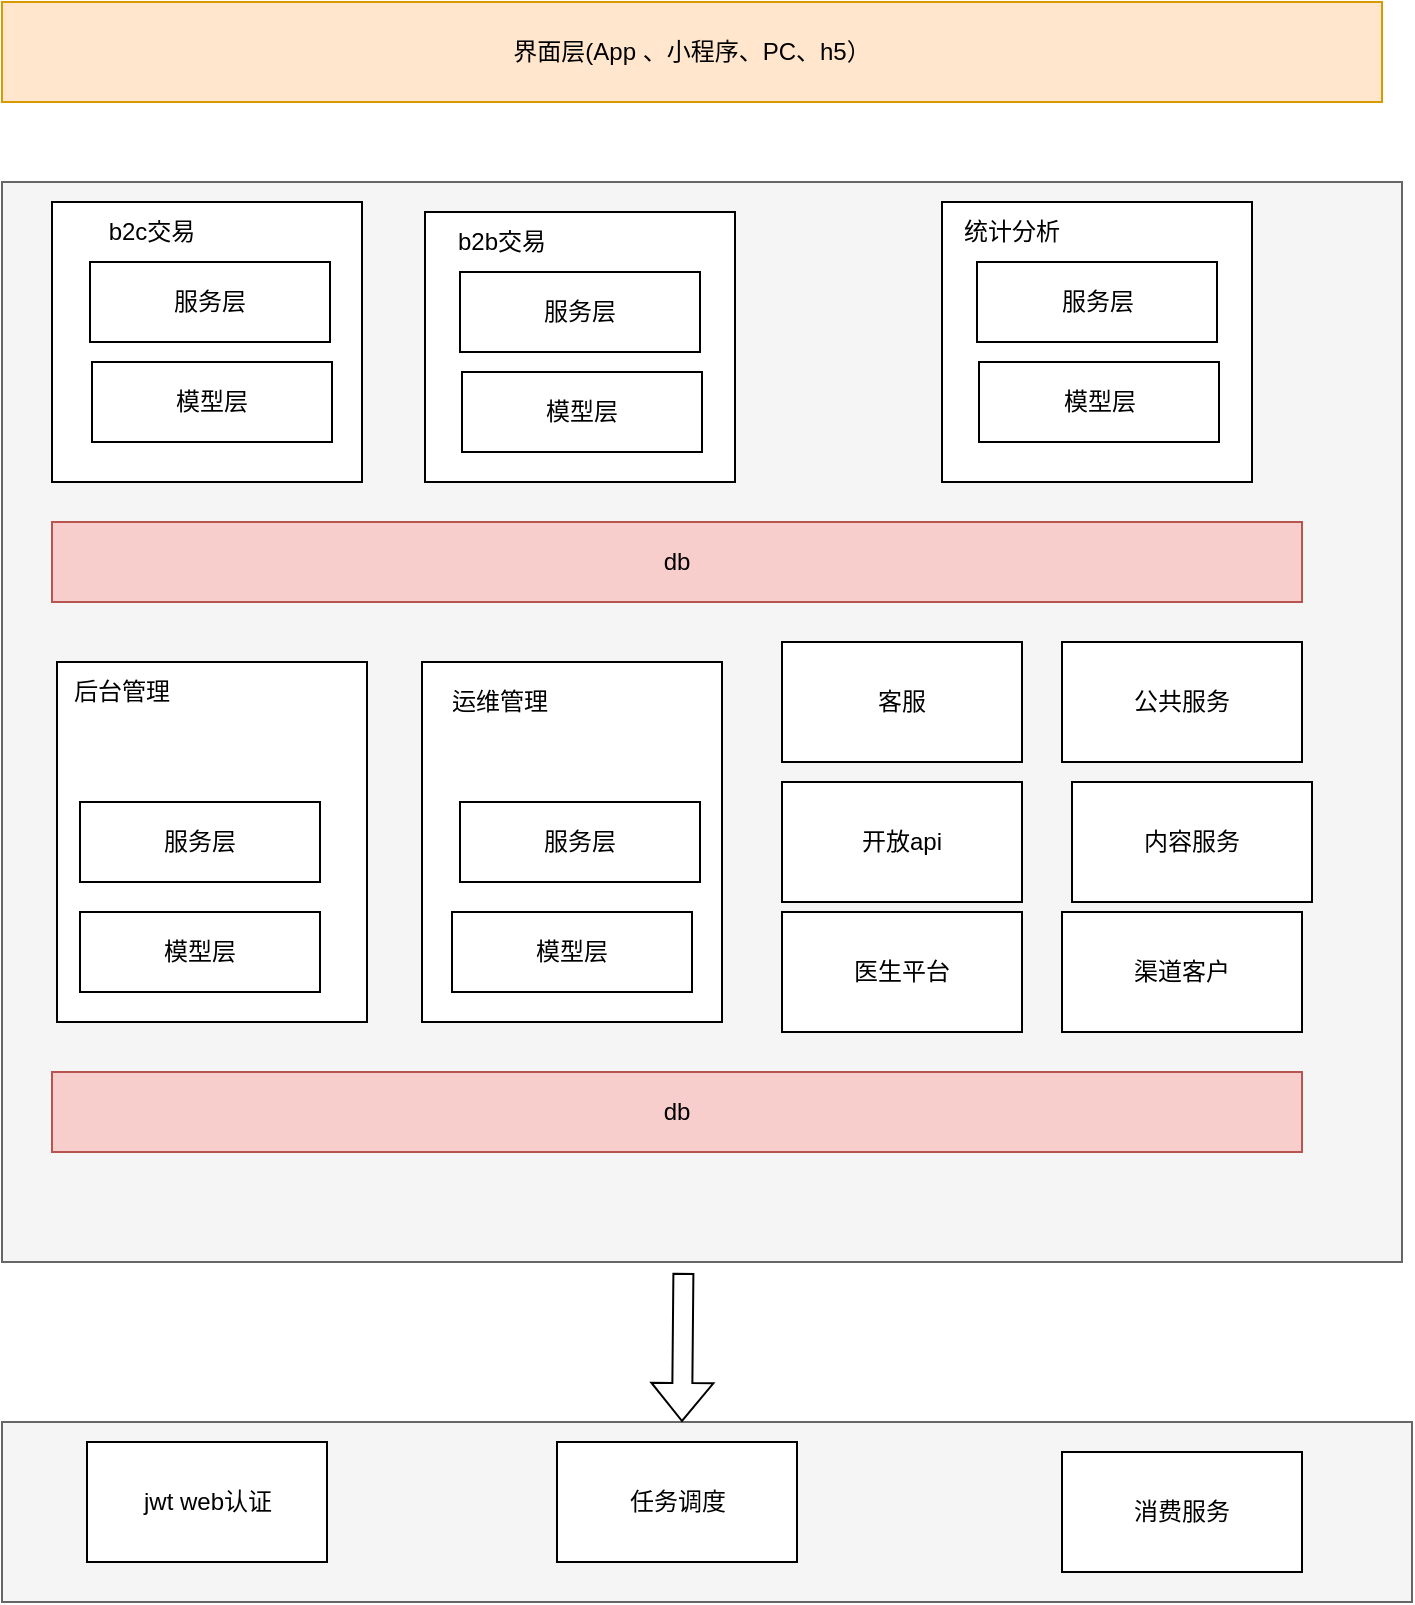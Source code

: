 <mxfile version="21.3.2" type="github">
  <diagram name="第 1 页" id="JcY1yuNDhH-8Af7COL6i">
    <mxGraphModel dx="1013" dy="813" grid="1" gridSize="10" guides="1" tooltips="1" connect="0" arrows="1" fold="1" page="1" pageScale="1" pageWidth="827" pageHeight="1169" math="0" shadow="0">
      <root>
        <mxCell id="0" />
        <mxCell id="1" parent="0" />
        <mxCell id="A8VrStXnO3xL6z6i1g-D-21" value="" style="rounded=0;whiteSpace=wrap;html=1;fillColor=#f5f5f5;fontColor=#333333;strokeColor=#666666;" vertex="1" parent="1">
          <mxGeometry x="80" y="770" width="705" height="90" as="geometry" />
        </mxCell>
        <mxCell id="A8VrStXnO3xL6z6i1g-D-20" value="" style="rounded=0;whiteSpace=wrap;html=1;fillColor=#f5f5f5;strokeColor=#666666;fontColor=#333333;" vertex="1" parent="1">
          <mxGeometry x="80" y="150" width="700" height="540" as="geometry" />
        </mxCell>
        <mxCell id="A8VrStXnO3xL6z6i1g-D-4" value="内容服务" style="rounded=0;whiteSpace=wrap;html=1;" vertex="1" parent="1">
          <mxGeometry x="615" y="450" width="120" height="60" as="geometry" />
        </mxCell>
        <mxCell id="A8VrStXnO3xL6z6i1g-D-5" value="" style="rounded=0;whiteSpace=wrap;html=1;" vertex="1" parent="1">
          <mxGeometry x="290" y="390" width="150" height="180" as="geometry" />
        </mxCell>
        <mxCell id="A8VrStXnO3xL6z6i1g-D-8" value="任务调度" style="rounded=0;whiteSpace=wrap;html=1;" vertex="1" parent="1">
          <mxGeometry x="357.5" y="780" width="120" height="60" as="geometry" />
        </mxCell>
        <mxCell id="A8VrStXnO3xL6z6i1g-D-9" value="消费服务" style="rounded=0;whiteSpace=wrap;html=1;" vertex="1" parent="1">
          <mxGeometry x="610" y="785" width="120" height="60" as="geometry" />
        </mxCell>
        <mxCell id="A8VrStXnO3xL6z6i1g-D-10" value="开放api" style="rounded=0;whiteSpace=wrap;html=1;" vertex="1" parent="1">
          <mxGeometry x="470" y="450" width="120" height="60" as="geometry" />
        </mxCell>
        <mxCell id="A8VrStXnO3xL6z6i1g-D-11" value="客服" style="rounded=0;whiteSpace=wrap;html=1;" vertex="1" parent="1">
          <mxGeometry x="470" y="380" width="120" height="60" as="geometry" />
        </mxCell>
        <mxCell id="A8VrStXnO3xL6z6i1g-D-12" value="医生平台" style="rounded=0;whiteSpace=wrap;html=1;" vertex="1" parent="1">
          <mxGeometry x="470" y="515" width="120" height="60" as="geometry" />
        </mxCell>
        <mxCell id="A8VrStXnO3xL6z6i1g-D-13" value="公共服务" style="rounded=0;whiteSpace=wrap;html=1;" vertex="1" parent="1">
          <mxGeometry x="610" y="380" width="120" height="60" as="geometry" />
        </mxCell>
        <mxCell id="A8VrStXnO3xL6z6i1g-D-14" value="渠道客户" style="rounded=0;whiteSpace=wrap;html=1;" vertex="1" parent="1">
          <mxGeometry x="610" y="515" width="120" height="60" as="geometry" />
        </mxCell>
        <mxCell id="A8VrStXnO3xL6z6i1g-D-15" value="jwt web认证" style="rounded=0;whiteSpace=wrap;html=1;" vertex="1" parent="1">
          <mxGeometry x="122.5" y="780" width="120" height="60" as="geometry" />
        </mxCell>
        <mxCell id="A8VrStXnO3xL6z6i1g-D-24" value="" style="rounded=0;whiteSpace=wrap;html=1;" vertex="1" parent="1">
          <mxGeometry x="105" y="160" width="155" height="140" as="geometry" />
        </mxCell>
        <mxCell id="A8VrStXnO3xL6z6i1g-D-22" value="" style="shape=flexArrow;endArrow=classic;html=1;rounded=0;exitX=0.461;exitY=1.01;exitDx=0;exitDy=0;exitPerimeter=0;" edge="1" parent="1">
          <mxGeometry width="50" height="50" relative="1" as="geometry">
            <mxPoint x="420.7" y="695.4" as="sourcePoint" />
            <mxPoint x="420" y="770" as="targetPoint" />
          </mxGeometry>
        </mxCell>
        <mxCell id="A8VrStXnO3xL6z6i1g-D-25" value="b2c交易" style="text;html=1;strokeColor=none;fillColor=none;align=center;verticalAlign=middle;whiteSpace=wrap;rounded=0;" vertex="1" parent="1">
          <mxGeometry x="125" y="160" width="60" height="30" as="geometry" />
        </mxCell>
        <mxCell id="A8VrStXnO3xL6z6i1g-D-26" value="服务层" style="rounded=0;whiteSpace=wrap;html=1;" vertex="1" parent="1">
          <mxGeometry x="124" y="190" width="120" height="40" as="geometry" />
        </mxCell>
        <mxCell id="A8VrStXnO3xL6z6i1g-D-27" value="模型层" style="rounded=0;whiteSpace=wrap;html=1;" vertex="1" parent="1">
          <mxGeometry x="125" y="240" width="120" height="40" as="geometry" />
        </mxCell>
        <mxCell id="A8VrStXnO3xL6z6i1g-D-32" value="界面层(App 、小程序、PC、h5）" style="rounded=0;whiteSpace=wrap;html=1;fillColor=#ffe6cc;strokeColor=#d79b00;" vertex="1" parent="1">
          <mxGeometry x="80" y="60" width="690" height="50" as="geometry" />
        </mxCell>
        <mxCell id="A8VrStXnO3xL6z6i1g-D-33" value="" style="rounded=0;whiteSpace=wrap;html=1;" vertex="1" parent="1">
          <mxGeometry x="291.5" y="165" width="155" height="135" as="geometry" />
        </mxCell>
        <mxCell id="A8VrStXnO3xL6z6i1g-D-34" value="服务层" style="rounded=0;whiteSpace=wrap;html=1;" vertex="1" parent="1">
          <mxGeometry x="309" y="195" width="120" height="40" as="geometry" />
        </mxCell>
        <mxCell id="A8VrStXnO3xL6z6i1g-D-35" value="模型层" style="rounded=0;whiteSpace=wrap;html=1;" vertex="1" parent="1">
          <mxGeometry x="310" y="245" width="120" height="40" as="geometry" />
        </mxCell>
        <mxCell id="A8VrStXnO3xL6z6i1g-D-37" value="b2b交易" style="text;html=1;strokeColor=none;fillColor=none;align=center;verticalAlign=middle;whiteSpace=wrap;rounded=0;" vertex="1" parent="1">
          <mxGeometry x="300" y="165" width="60" height="30" as="geometry" />
        </mxCell>
        <mxCell id="A8VrStXnO3xL6z6i1g-D-38" value="" style="rounded=0;whiteSpace=wrap;html=1;" vertex="1" parent="1">
          <mxGeometry x="550" y="160" width="155" height="140" as="geometry" />
        </mxCell>
        <mxCell id="A8VrStXnO3xL6z6i1g-D-39" value="服务层" style="rounded=0;whiteSpace=wrap;html=1;" vertex="1" parent="1">
          <mxGeometry x="567.5" y="190" width="120" height="40" as="geometry" />
        </mxCell>
        <mxCell id="A8VrStXnO3xL6z6i1g-D-40" value="模型层" style="rounded=0;whiteSpace=wrap;html=1;" vertex="1" parent="1">
          <mxGeometry x="568.5" y="240" width="120" height="40" as="geometry" />
        </mxCell>
        <mxCell id="A8VrStXnO3xL6z6i1g-D-42" value="" style="rounded=0;whiteSpace=wrap;html=1;" vertex="1" parent="1">
          <mxGeometry x="107.5" y="390" width="155" height="180" as="geometry" />
        </mxCell>
        <mxCell id="A8VrStXnO3xL6z6i1g-D-43" value="服务层" style="rounded=0;whiteSpace=wrap;html=1;" vertex="1" parent="1">
          <mxGeometry x="119" y="460" width="120" height="40" as="geometry" />
        </mxCell>
        <mxCell id="A8VrStXnO3xL6z6i1g-D-44" value="模型层" style="rounded=0;whiteSpace=wrap;html=1;" vertex="1" parent="1">
          <mxGeometry x="119" y="515" width="120" height="40" as="geometry" />
        </mxCell>
        <mxCell id="A8VrStXnO3xL6z6i1g-D-46" value="统计分析" style="text;html=1;strokeColor=none;fillColor=none;align=center;verticalAlign=middle;whiteSpace=wrap;rounded=0;" vertex="1" parent="1">
          <mxGeometry x="555" y="160" width="60" height="30" as="geometry" />
        </mxCell>
        <mxCell id="A8VrStXnO3xL6z6i1g-D-47" value="后台管理" style="text;html=1;strokeColor=none;fillColor=none;align=center;verticalAlign=middle;whiteSpace=wrap;rounded=0;" vertex="1" parent="1">
          <mxGeometry x="110" y="390" width="60" height="30" as="geometry" />
        </mxCell>
        <mxCell id="A8VrStXnO3xL6z6i1g-D-48" value="服务层" style="rounded=0;whiteSpace=wrap;html=1;" vertex="1" parent="1">
          <mxGeometry x="309" y="460" width="120" height="40" as="geometry" />
        </mxCell>
        <mxCell id="A8VrStXnO3xL6z6i1g-D-49" value="模型层" style="rounded=0;whiteSpace=wrap;html=1;" vertex="1" parent="1">
          <mxGeometry x="305" y="515" width="120" height="40" as="geometry" />
        </mxCell>
        <mxCell id="A8VrStXnO3xL6z6i1g-D-51" value="运维管理" style="text;html=1;strokeColor=none;fillColor=none;align=center;verticalAlign=middle;whiteSpace=wrap;rounded=0;" vertex="1" parent="1">
          <mxGeometry x="299" y="395" width="60" height="30" as="geometry" />
        </mxCell>
        <mxCell id="A8VrStXnO3xL6z6i1g-D-52" value="db" style="rounded=0;whiteSpace=wrap;html=1;fillColor=#f8cecc;strokeColor=#b85450;" vertex="1" parent="1">
          <mxGeometry x="105" y="595" width="625" height="40" as="geometry" />
        </mxCell>
        <mxCell id="A8VrStXnO3xL6z6i1g-D-53" value="db" style="rounded=0;whiteSpace=wrap;html=1;fillColor=#f8cecc;strokeColor=#b85450;" vertex="1" parent="1">
          <mxGeometry x="105" y="320" width="625" height="40" as="geometry" />
        </mxCell>
      </root>
    </mxGraphModel>
  </diagram>
</mxfile>
